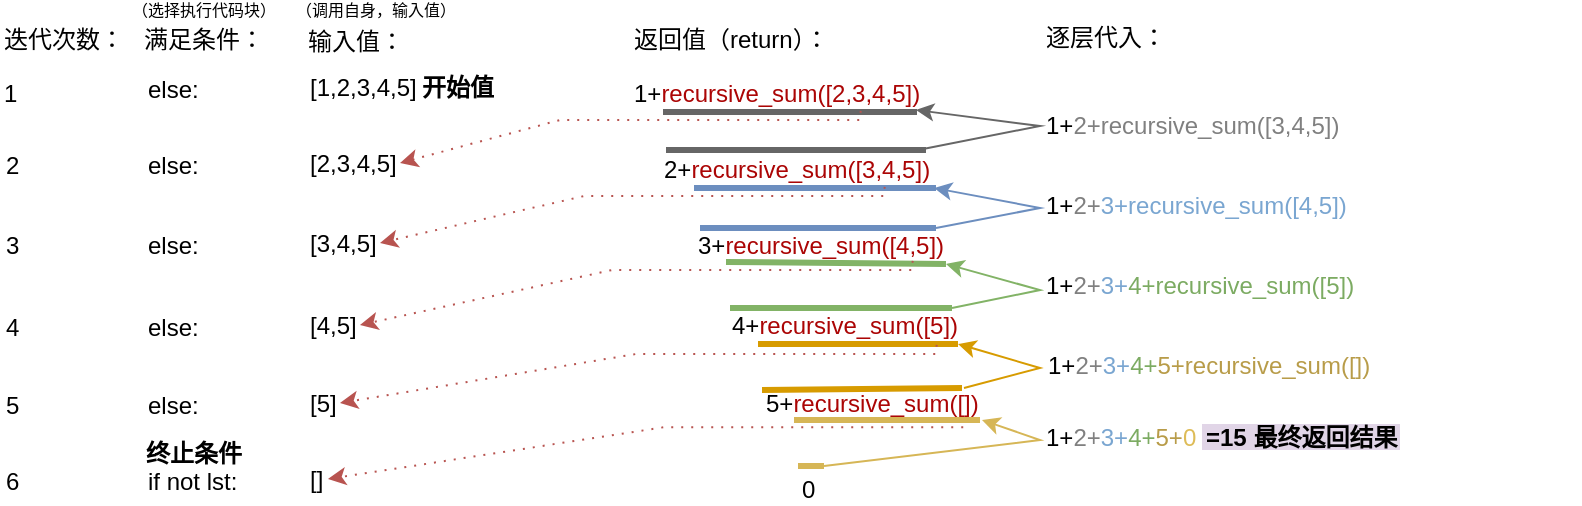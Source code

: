 <mxfile version="20.2.3" type="device"><diagram id="J5HRR32vTIH0ZdupIE74" name="Page-1"><mxGraphModel dx="1290" dy="1014" grid="1" gridSize="10" guides="1" tooltips="1" connect="1" arrows="1" fold="1" page="1" pageScale="1" pageWidth="850" pageHeight="1100" math="0" shadow="0"><root><mxCell id="0"/><mxCell id="1" parent="0"/><mxCell id="VAA36TCvSNTZjiAhNY7Z-2" value="输入值：" style="text;html=1;strokeColor=none;fillColor=none;align=left;verticalAlign=middle;whiteSpace=wrap;rounded=0;" vertex="1" parent="1"><mxGeometry x="152" y="81" width="160" height="20" as="geometry"/></mxCell><mxCell id="VAA36TCvSNTZjiAhNY7Z-4" value="迭代次数：" style="text;html=1;strokeColor=none;fillColor=none;align=left;verticalAlign=middle;whiteSpace=wrap;rounded=0;" vertex="1" parent="1"><mxGeometry y="85" width="70" height="10" as="geometry"/></mxCell><mxCell id="VAA36TCvSNTZjiAhNY7Z-5" value="1" style="text;html=1;strokeColor=none;fillColor=none;align=left;verticalAlign=middle;whiteSpace=wrap;rounded=0;" vertex="1" parent="1"><mxGeometry y="109" width="60" height="15" as="geometry"/></mxCell><mxCell id="VAA36TCvSNTZjiAhNY7Z-6" value="满足条件：" style="text;html=1;strokeColor=none;fillColor=none;align=left;verticalAlign=middle;whiteSpace=wrap;rounded=0;" vertex="1" parent="1"><mxGeometry x="70" y="85" width="80" height="10" as="geometry"/></mxCell><mxCell id="VAA36TCvSNTZjiAhNY7Z-8" value="&lt;span style=&quot;font-size: 8px;&quot;&gt;（选择执行代码块）&lt;/span&gt;" style="text;html=1;strokeColor=none;fillColor=none;align=left;verticalAlign=middle;whiteSpace=wrap;rounded=0;fontSize=8;" vertex="1" parent="1"><mxGeometry x="64" y="70" width="96" height="10" as="geometry"/></mxCell><mxCell id="VAA36TCvSNTZjiAhNY7Z-10" value="else:" style="text;html=1;strokeColor=none;fillColor=none;align=left;verticalAlign=middle;whiteSpace=wrap;rounded=0;fontSize=12;" vertex="1" parent="1"><mxGeometry x="72" y="110" width="50" height="10" as="geometry"/></mxCell><mxCell id="VAA36TCvSNTZjiAhNY7Z-11" value="返回值（return）：" style="text;html=1;strokeColor=none;fillColor=none;align=left;verticalAlign=middle;whiteSpace=wrap;rounded=0;fontSize=12;" vertex="1" parent="1"><mxGeometry x="315" y="75" width="110" height="30" as="geometry"/></mxCell><mxCell id="VAA36TCvSNTZjiAhNY7Z-12" value="1+&lt;font color=&quot;#ab0505&quot;&gt;recursive_sum([2,3,4,5])&lt;/font&gt;" style="text;html=1;strokeColor=none;fillColor=none;align=left;verticalAlign=middle;whiteSpace=wrap;rounded=0;fontSize=12;" vertex="1" parent="1"><mxGeometry x="315" y="110" width="150" height="14" as="geometry"/></mxCell><mxCell id="VAA36TCvSNTZjiAhNY7Z-13" value="&lt;span style=&quot;&quot;&gt;[2,3,4,5]&lt;/span&gt;" style="text;html=1;strokeColor=none;fillColor=none;align=left;verticalAlign=middle;whiteSpace=wrap;rounded=0;" vertex="1" parent="1"><mxGeometry x="153" y="145" width="47" height="13" as="geometry"/></mxCell><mxCell id="VAA36TCvSNTZjiAhNY7Z-14" value="2" style="text;html=1;strokeColor=none;fillColor=none;align=left;verticalAlign=middle;whiteSpace=wrap;rounded=0;" vertex="1" parent="1"><mxGeometry x="1" y="147" width="60" height="12" as="geometry"/></mxCell><mxCell id="VAA36TCvSNTZjiAhNY7Z-15" value="else:" style="text;html=1;strokeColor=none;fillColor=none;align=left;verticalAlign=middle;whiteSpace=wrap;rounded=0;fontSize=12;" vertex="1" parent="1"><mxGeometry x="72" y="148" width="50" height="10" as="geometry"/></mxCell><mxCell id="VAA36TCvSNTZjiAhNY7Z-18" value="&lt;span style=&quot;&quot;&gt;[1,2,3,4,5]&lt;/span&gt;" style="text;html=1;strokeColor=none;fillColor=none;align=left;verticalAlign=middle;whiteSpace=wrap;rounded=0;" vertex="1" parent="1"><mxGeometry x="153" y="107" width="90" height="13" as="geometry"/></mxCell><mxCell id="VAA36TCvSNTZjiAhNY7Z-19" value="&lt;span style=&quot;font-size: 8px;&quot;&gt;（调用自身，输入值）&lt;/span&gt;" style="text;html=1;strokeColor=none;fillColor=none;align=left;verticalAlign=middle;whiteSpace=wrap;rounded=0;fontSize=8;" vertex="1" parent="1"><mxGeometry x="146" y="70" width="90" height="10" as="geometry"/></mxCell><mxCell id="VAA36TCvSNTZjiAhNY7Z-21" value="2+&lt;font color=&quot;#ab0505&quot;&gt;recursive_sum([3,4,5])&lt;/font&gt;" style="text;html=1;strokeColor=none;fillColor=none;align=left;verticalAlign=middle;whiteSpace=wrap;rounded=0;fontSize=12;" vertex="1" parent="1"><mxGeometry x="330" y="148" width="140" height="14" as="geometry"/></mxCell><mxCell id="VAA36TCvSNTZjiAhNY7Z-22" value="3+&lt;font color=&quot;#ab0505&quot;&gt;recursive_sum([4,5])&lt;/font&gt;" style="text;html=1;strokeColor=none;fillColor=none;align=left;verticalAlign=middle;whiteSpace=wrap;rounded=0;fontSize=12;" vertex="1" parent="1"><mxGeometry x="347" y="186" width="150" height="14" as="geometry"/></mxCell><mxCell id="VAA36TCvSNTZjiAhNY7Z-23" value="4+&lt;font color=&quot;#ab0505&quot;&gt;recursive_sum([5])&lt;/font&gt;" style="text;html=1;strokeColor=none;fillColor=none;align=left;verticalAlign=middle;whiteSpace=wrap;rounded=0;fontSize=12;" vertex="1" parent="1"><mxGeometry x="364" y="226" width="150" height="14" as="geometry"/></mxCell><mxCell id="VAA36TCvSNTZjiAhNY7Z-24" value="5+&lt;font color=&quot;#ab0505&quot;&gt;recursive_sum([])&lt;/font&gt;" style="text;html=1;strokeColor=none;fillColor=none;align=left;verticalAlign=middle;whiteSpace=wrap;rounded=0;fontSize=12;" vertex="1" parent="1"><mxGeometry x="381" y="265" width="150" height="14" as="geometry"/></mxCell><mxCell id="VAA36TCvSNTZjiAhNY7Z-25" value="0" style="text;html=1;strokeColor=none;fillColor=none;align=left;verticalAlign=middle;whiteSpace=wrap;rounded=0;fontSize=12;" vertex="1" parent="1"><mxGeometry x="399" y="308" width="33" height="14" as="geometry"/></mxCell><mxCell id="VAA36TCvSNTZjiAhNY7Z-29" value="&lt;span style=&quot;&quot;&gt;[3,4,5]&lt;/span&gt;" style="text;html=1;strokeColor=none;fillColor=none;align=left;verticalAlign=middle;whiteSpace=wrap;rounded=0;" vertex="1" parent="1"><mxGeometry x="153" y="185" width="37" height="13" as="geometry"/></mxCell><mxCell id="VAA36TCvSNTZjiAhNY7Z-30" value="3" style="text;html=1;strokeColor=none;fillColor=none;align=left;verticalAlign=middle;whiteSpace=wrap;rounded=0;" vertex="1" parent="1"><mxGeometry x="1" y="187" width="60" height="12" as="geometry"/></mxCell><mxCell id="VAA36TCvSNTZjiAhNY7Z-31" value="else:" style="text;html=1;strokeColor=none;fillColor=none;align=left;verticalAlign=middle;whiteSpace=wrap;rounded=0;fontSize=12;" vertex="1" parent="1"><mxGeometry x="72" y="188" width="50" height="10" as="geometry"/></mxCell><mxCell id="VAA36TCvSNTZjiAhNY7Z-35" value="&lt;span style=&quot;&quot;&gt;[4,5]&lt;/span&gt;" style="text;html=1;strokeColor=none;fillColor=none;align=left;verticalAlign=middle;whiteSpace=wrap;rounded=0;" vertex="1" parent="1"><mxGeometry x="153" y="226" width="27" height="13" as="geometry"/></mxCell><mxCell id="VAA36TCvSNTZjiAhNY7Z-36" value="4" style="text;html=1;strokeColor=none;fillColor=none;align=left;verticalAlign=middle;whiteSpace=wrap;rounded=0;" vertex="1" parent="1"><mxGeometry x="1" y="228" width="60" height="12" as="geometry"/></mxCell><mxCell id="VAA36TCvSNTZjiAhNY7Z-37" value="else:" style="text;html=1;strokeColor=none;fillColor=none;align=left;verticalAlign=middle;whiteSpace=wrap;rounded=0;fontSize=12;" vertex="1" parent="1"><mxGeometry x="72" y="229" width="50" height="10" as="geometry"/></mxCell><mxCell id="VAA36TCvSNTZjiAhNY7Z-38" value="&lt;span style=&quot;&quot;&gt;[5]&lt;/span&gt;" style="text;html=1;strokeColor=none;fillColor=none;align=left;verticalAlign=middle;whiteSpace=wrap;rounded=0;" vertex="1" parent="1"><mxGeometry x="153" y="265" width="17" height="13" as="geometry"/></mxCell><mxCell id="VAA36TCvSNTZjiAhNY7Z-39" value="5" style="text;html=1;strokeColor=none;fillColor=none;align=left;verticalAlign=middle;whiteSpace=wrap;rounded=0;" vertex="1" parent="1"><mxGeometry x="1" y="267" width="60" height="12" as="geometry"/></mxCell><mxCell id="VAA36TCvSNTZjiAhNY7Z-40" value="else:" style="text;html=1;strokeColor=none;fillColor=none;align=left;verticalAlign=middle;whiteSpace=wrap;rounded=0;fontSize=12;" vertex="1" parent="1"><mxGeometry x="72" y="268" width="50" height="10" as="geometry"/></mxCell><mxCell id="VAA36TCvSNTZjiAhNY7Z-41" value="&lt;span style=&quot;&quot;&gt;[]&lt;/span&gt;" style="text;html=1;strokeColor=none;fillColor=none;align=left;verticalAlign=middle;whiteSpace=wrap;rounded=0;" vertex="1" parent="1"><mxGeometry x="153" y="303" width="11" height="13" as="geometry"/></mxCell><mxCell id="VAA36TCvSNTZjiAhNY7Z-42" value="6" style="text;html=1;strokeColor=none;fillColor=none;align=left;verticalAlign=middle;whiteSpace=wrap;rounded=0;" vertex="1" parent="1"><mxGeometry x="1" y="305" width="60" height="12" as="geometry"/></mxCell><mxCell id="VAA36TCvSNTZjiAhNY7Z-43" value="if not lst:" style="text;html=1;strokeColor=none;fillColor=none;align=left;verticalAlign=middle;whiteSpace=wrap;rounded=0;fontSize=12;" vertex="1" parent="1"><mxGeometry x="72" y="306" width="50" height="10" as="geometry"/></mxCell><mxCell id="VAA36TCvSNTZjiAhNY7Z-47" value="" style="endArrow=classic;html=1;rounded=0;fontSize=12;fontColor=#FF3333;exitX=0.769;exitY=1.1;exitDx=0;exitDy=0;exitPerimeter=0;fillColor=#f8cecc;strokeColor=#b85450;dashed=1;dashPattern=1 4;entryX=1;entryY=0.5;entryDx=0;entryDy=0;" edge="1" parent="1" target="VAA36TCvSNTZjiAhNY7Z-41"><mxGeometry width="50" height="50" relative="1" as="geometry"><mxPoint x="482.35" y="279" as="sourcePoint"/><mxPoint x="160" y="310" as="targetPoint"/><Array as="points"><mxPoint x="482" y="283.6"/><mxPoint x="332" y="283.6"/></Array></mxGeometry></mxCell><mxCell id="VAA36TCvSNTZjiAhNY7Z-48" value="逐层代入：" style="text;html=1;strokeColor=none;fillColor=none;align=left;verticalAlign=middle;whiteSpace=wrap;rounded=0;fontSize=12;" vertex="1" parent="1"><mxGeometry x="521" y="82" width="110" height="13" as="geometry"/></mxCell><mxCell id="VAA36TCvSNTZjiAhNY7Z-51" value="" style="endArrow=none;html=1;rounded=0;fontSize=12;fontColor=#AB0505;strokeWidth=3;fillColor=#f5f5f5;strokeColor=#666666;" edge="1" parent="1"><mxGeometry width="50" height="50" relative="1" as="geometry"><mxPoint x="331.5" y="126" as="sourcePoint"/><mxPoint x="458.5" y="126" as="targetPoint"/></mxGeometry></mxCell><mxCell id="VAA36TCvSNTZjiAhNY7Z-50" value="" style="endArrow=none;html=1;rounded=0;fontSize=12;fontColor=#AB0505;strokeWidth=3;fillColor=#f5f5f5;strokeColor=#666666;" edge="1" parent="1"><mxGeometry width="50" height="50" relative="1" as="geometry"><mxPoint x="333" y="145" as="sourcePoint"/><mxPoint x="463" y="145" as="targetPoint"/></mxGeometry></mxCell><mxCell id="VAA36TCvSNTZjiAhNY7Z-20" value="" style="endArrow=classic;html=1;rounded=0;fontSize=12;fontColor=#FF3333;entryX=1;entryY=0.5;entryDx=0;entryDy=0;exitX=0.769;exitY=1.1;exitDx=0;exitDy=0;exitPerimeter=0;fillColor=#f8cecc;strokeColor=#b85450;dashed=1;dashPattern=1 4;" edge="1" parent="1" source="VAA36TCvSNTZjiAhNY7Z-12" target="VAA36TCvSNTZjiAhNY7Z-13"><mxGeometry width="50" height="50" relative="1" as="geometry"><mxPoint x="390" y="120" as="sourcePoint"/><mxPoint x="350" y="260" as="targetPoint"/><Array as="points"><mxPoint x="430" y="130"/><mxPoint x="280" y="130"/></Array></mxGeometry></mxCell><mxCell id="VAA36TCvSNTZjiAhNY7Z-52" value="" style="endArrow=classic;html=1;rounded=0;fontSize=12;fontColor=#AB0505;strokeWidth=1;fillColor=#f5f5f5;strokeColor=#666666;" edge="1" parent="1"><mxGeometry width="50" height="50" relative="1" as="geometry"><mxPoint x="459" y="145" as="sourcePoint"/><mxPoint x="458" y="125" as="targetPoint"/><Array as="points"><mxPoint x="520" y="133"/></Array></mxGeometry></mxCell><mxCell id="VAA36TCvSNTZjiAhNY7Z-53" value="" style="endArrow=none;html=1;rounded=0;fontSize=12;fontColor=#AB0505;strokeWidth=3;fillColor=#dae8fc;strokeColor=#6c8ebf;" edge="1" parent="1"><mxGeometry width="50" height="50" relative="1" as="geometry"><mxPoint x="347" y="164" as="sourcePoint"/><mxPoint x="468" y="164" as="targetPoint"/></mxGeometry></mxCell><mxCell id="VAA36TCvSNTZjiAhNY7Z-54" value="" style="endArrow=none;html=1;rounded=0;fontSize=12;fontColor=#AB0505;strokeWidth=3;fillColor=#dae8fc;strokeColor=#6c8ebf;" edge="1" parent="1"><mxGeometry width="50" height="50" relative="1" as="geometry"><mxPoint x="350" y="184" as="sourcePoint"/><mxPoint x="468" y="184" as="targetPoint"/></mxGeometry></mxCell><mxCell id="VAA36TCvSNTZjiAhNY7Z-55" value="" style="endArrow=classic;html=1;rounded=0;fontSize=12;fontColor=#AB0505;strokeWidth=1;fillColor=#dae8fc;strokeColor=#6c8ebf;" edge="1" parent="1"><mxGeometry width="50" height="50" relative="1" as="geometry"><mxPoint x="468" y="184" as="sourcePoint"/><mxPoint x="467" y="164" as="targetPoint"/><Array as="points"><mxPoint x="520" y="174"/></Array></mxGeometry></mxCell><mxCell id="VAA36TCvSNTZjiAhNY7Z-44" value="" style="endArrow=classic;html=1;rounded=0;fontSize=12;fontColor=#FF3333;entryX=1;entryY=0.5;entryDx=0;entryDy=0;exitX=0.769;exitY=1.1;exitDx=0;exitDy=0;exitPerimeter=0;fillColor=#f8cecc;strokeColor=#b85450;dashed=1;dashPattern=1 4;" edge="1" parent="1" target="VAA36TCvSNTZjiAhNY7Z-29"><mxGeometry width="50" height="50" relative="1" as="geometry"><mxPoint x="442.35" y="163.4" as="sourcePoint"/><mxPoint x="212" y="189.5" as="targetPoint"/><Array as="points"><mxPoint x="442" y="168"/><mxPoint x="292" y="168"/></Array></mxGeometry></mxCell><mxCell id="VAA36TCvSNTZjiAhNY7Z-56" value="" style="endArrow=none;html=1;rounded=0;fontSize=12;fontColor=#AB0505;strokeWidth=3;fillColor=#d5e8d4;strokeColor=#82b366;" edge="1" parent="1"><mxGeometry width="50" height="50" relative="1" as="geometry"><mxPoint x="363" y="201" as="sourcePoint"/><mxPoint x="473" y="202" as="targetPoint"/></mxGeometry></mxCell><mxCell id="VAA36TCvSNTZjiAhNY7Z-57" value="" style="endArrow=none;html=1;rounded=0;fontSize=12;fontColor=#AB0505;strokeWidth=3;fillColor=#d5e8d4;strokeColor=#82b366;" edge="1" parent="1"><mxGeometry width="50" height="50" relative="1" as="geometry"><mxPoint x="365" y="224" as="sourcePoint"/><mxPoint x="476" y="224" as="targetPoint"/></mxGeometry></mxCell><mxCell id="VAA36TCvSNTZjiAhNY7Z-58" value="" style="endArrow=classic;html=1;rounded=0;fontSize=12;fontColor=#AB0505;strokeWidth=1;fillColor=#d5e8d4;strokeColor=#82b366;" edge="1" parent="1"><mxGeometry width="50" height="50" relative="1" as="geometry"><mxPoint x="476" y="224" as="sourcePoint"/><mxPoint x="473" y="202" as="targetPoint"/><Array as="points"><mxPoint x="520" y="215"/></Array></mxGeometry></mxCell><mxCell id="VAA36TCvSNTZjiAhNY7Z-59" value="" style="endArrow=none;html=1;rounded=0;fontSize=12;fontColor=#AB0505;strokeWidth=3;fillColor=#ffe6cc;strokeColor=#d79b00;" edge="1" parent="1"><mxGeometry width="50" height="50" relative="1" as="geometry"><mxPoint x="379" y="242" as="sourcePoint"/><mxPoint x="479" y="242" as="targetPoint"/></mxGeometry></mxCell><mxCell id="VAA36TCvSNTZjiAhNY7Z-60" value="" style="endArrow=none;html=1;rounded=0;fontSize=12;fontColor=#AB0505;strokeWidth=3;fillColor=#ffe6cc;strokeColor=#d79b00;" edge="1" parent="1"><mxGeometry width="50" height="50" relative="1" as="geometry"><mxPoint x="381" y="265" as="sourcePoint"/><mxPoint x="481" y="264" as="targetPoint"/></mxGeometry></mxCell><mxCell id="VAA36TCvSNTZjiAhNY7Z-61" value="" style="endArrow=classic;html=1;rounded=0;fontSize=12;fontColor=#AB0505;strokeWidth=1;fillColor=#ffe6cc;strokeColor=#d79b00;" edge="1" parent="1"><mxGeometry width="50" height="50" relative="1" as="geometry"><mxPoint x="482" y="264" as="sourcePoint"/><mxPoint x="479" y="242" as="targetPoint"/><Array as="points"><mxPoint x="520" y="254"/></Array></mxGeometry></mxCell><mxCell id="VAA36TCvSNTZjiAhNY7Z-46" value="" style="endArrow=classic;html=1;rounded=0;fontSize=12;fontColor=#FF3333;entryX=1;entryY=0.5;entryDx=0;entryDy=0;exitX=0.769;exitY=1.1;exitDx=0;exitDy=0;exitPerimeter=0;fillColor=#f8cecc;strokeColor=#b85450;dashed=1;dashPattern=1 4;" edge="1" parent="1" target="VAA36TCvSNTZjiAhNY7Z-38"><mxGeometry width="50" height="50" relative="1" as="geometry"><mxPoint x="468.35" y="242.4" as="sourcePoint"/><mxPoint x="192" y="274.5" as="targetPoint"/><Array as="points"><mxPoint x="468" y="247"/><mxPoint x="318" y="247"/></Array></mxGeometry></mxCell><mxCell id="VAA36TCvSNTZjiAhNY7Z-45" value="" style="endArrow=classic;html=1;rounded=0;fontSize=12;fontColor=#FF3333;entryX=1;entryY=0.5;entryDx=0;entryDy=0;exitX=0.769;exitY=1.1;exitDx=0;exitDy=0;exitPerimeter=0;fillColor=#f8cecc;strokeColor=#b85450;dashed=1;dashPattern=1 4;" edge="1" parent="1" target="VAA36TCvSNTZjiAhNY7Z-35"><mxGeometry width="50" height="50" relative="1" as="geometry"><mxPoint x="456.35" y="200.4" as="sourcePoint"/><mxPoint x="204" y="228.5" as="targetPoint"/><Array as="points"><mxPoint x="456" y="205"/><mxPoint x="306" y="205"/></Array></mxGeometry></mxCell><mxCell id="VAA36TCvSNTZjiAhNY7Z-62" value="" style="endArrow=none;html=1;rounded=0;fontSize=12;fontColor=#AB0505;strokeWidth=3;fillColor=#fff2cc;strokeColor=#d6b656;" edge="1" parent="1"><mxGeometry width="50" height="50" relative="1" as="geometry"><mxPoint x="397" y="280" as="sourcePoint"/><mxPoint x="490" y="280" as="targetPoint"/></mxGeometry></mxCell><mxCell id="VAA36TCvSNTZjiAhNY7Z-63" value="" style="endArrow=none;html=1;rounded=0;fontSize=12;fontColor=#AB0505;strokeWidth=3;fillColor=#fff2cc;strokeColor=#d6b656;" edge="1" parent="1"><mxGeometry width="50" height="50" relative="1" as="geometry"><mxPoint x="399" y="303" as="sourcePoint"/><mxPoint x="412" y="303" as="targetPoint"/></mxGeometry></mxCell><mxCell id="VAA36TCvSNTZjiAhNY7Z-64" value="" style="endArrow=classic;html=1;rounded=0;fontSize=12;fontColor=#AB0505;strokeWidth=1;fillColor=#fff2cc;strokeColor=#d6b656;" edge="1" parent="1"><mxGeometry width="50" height="50" relative="1" as="geometry"><mxPoint x="412" y="303" as="sourcePoint"/><mxPoint x="491" y="280" as="targetPoint"/><Array as="points"><mxPoint x="520" y="290"/></Array></mxGeometry></mxCell><mxCell id="VAA36TCvSNTZjiAhNY7Z-65" value="1+&lt;font color=&quot;#808080&quot;&gt;2+recursive_sum([3,4,5])&lt;/font&gt;" style="text;html=1;strokeColor=none;fillColor=none;align=left;verticalAlign=middle;whiteSpace=wrap;rounded=0;fontSize=12;" vertex="1" parent="1"><mxGeometry x="521" y="126" width="269" height="14" as="geometry"/></mxCell><mxCell id="VAA36TCvSNTZjiAhNY7Z-66" value="1+&lt;font color=&quot;#808080&quot;&gt;2+&lt;/font&gt;&lt;font color=&quot;#7aa6d1&quot;&gt;3+recursive_sum([4,5])&lt;/font&gt;" style="text;html=1;strokeColor=none;fillColor=none;align=left;verticalAlign=middle;whiteSpace=wrap;rounded=0;fontSize=12;" vertex="1" parent="1"><mxGeometry x="521" y="166" width="249" height="14" as="geometry"/></mxCell><mxCell id="VAA36TCvSNTZjiAhNY7Z-67" value="1+&lt;font color=&quot;#808080&quot;&gt;2+&lt;/font&gt;&lt;font color=&quot;#7aa6d1&quot;&gt;3+&lt;/font&gt;&lt;font color=&quot;#7cab62&quot;&gt;4+recursive_sum([5])&lt;/font&gt;" style="text;html=1;strokeColor=none;fillColor=none;align=left;verticalAlign=middle;whiteSpace=wrap;rounded=0;fontSize=12;" vertex="1" parent="1"><mxGeometry x="521" y="206" width="249" height="14" as="geometry"/></mxCell><mxCell id="VAA36TCvSNTZjiAhNY7Z-68" value="1+&lt;font color=&quot;#808080&quot;&gt;2+&lt;/font&gt;&lt;font color=&quot;#7aa6d1&quot;&gt;3+&lt;/font&gt;&lt;font color=&quot;#7cab62&quot;&gt;4+&lt;/font&gt;&lt;font color=&quot;#b89c49&quot;&gt;5+recursive_sum([])&lt;/font&gt;" style="text;html=1;strokeColor=none;fillColor=none;align=left;verticalAlign=middle;whiteSpace=wrap;rounded=0;fontSize=12;" vertex="1" parent="1"><mxGeometry x="522" y="246" width="249" height="14" as="geometry"/></mxCell><mxCell id="VAA36TCvSNTZjiAhNY7Z-69" value="1+&lt;font color=&quot;#808080&quot;&gt;2+&lt;/font&gt;&lt;font color=&quot;#7aa6d1&quot;&gt;3+&lt;/font&gt;&lt;font color=&quot;#7cab62&quot;&gt;4+&lt;/font&gt;&lt;font color=&quot;#b89c49&quot;&gt;5+&lt;/font&gt;&lt;font color=&quot;#debc58&quot;&gt;0&lt;/font&gt;" style="text;html=1;strokeColor=none;fillColor=none;align=left;verticalAlign=middle;whiteSpace=wrap;rounded=0;fontSize=12;" vertex="1" parent="1"><mxGeometry x="521" y="282" width="249" height="14" as="geometry"/></mxCell><mxCell id="VAA36TCvSNTZjiAhNY7Z-70" value="&lt;span style=&quot;&quot;&gt;=15&amp;nbsp;&lt;/span&gt;最终返回结果" style="text;html=1;strokeColor=none;fillColor=#e1d5e7;align=left;verticalAlign=middle;whiteSpace=wrap;rounded=0;fontSize=12;fontColor=#000000;fontStyle=1" vertex="1" parent="1"><mxGeometry x="601" y="282" width="99" height="13" as="geometry"/></mxCell><mxCell id="VAA36TCvSNTZjiAhNY7Z-71" value="终止条件" style="text;html=1;strokeColor=none;fillColor=none;align=center;verticalAlign=middle;whiteSpace=wrap;rounded=0;fontSize=12;fontColor=#000000;fontStyle=1" vertex="1" parent="1"><mxGeometry x="67" y="292" width="60" height="10" as="geometry"/></mxCell><mxCell id="VAA36TCvSNTZjiAhNY7Z-72" value="开始值" style="text;html=1;strokeColor=none;fillColor=none;align=left;verticalAlign=middle;whiteSpace=wrap;rounded=0;fontSize=12;fontColor=#000000;fontStyle=1" vertex="1" parent="1"><mxGeometry x="209" y="108.5" width="60" height="10" as="geometry"/></mxCell></root></mxGraphModel></diagram></mxfile>